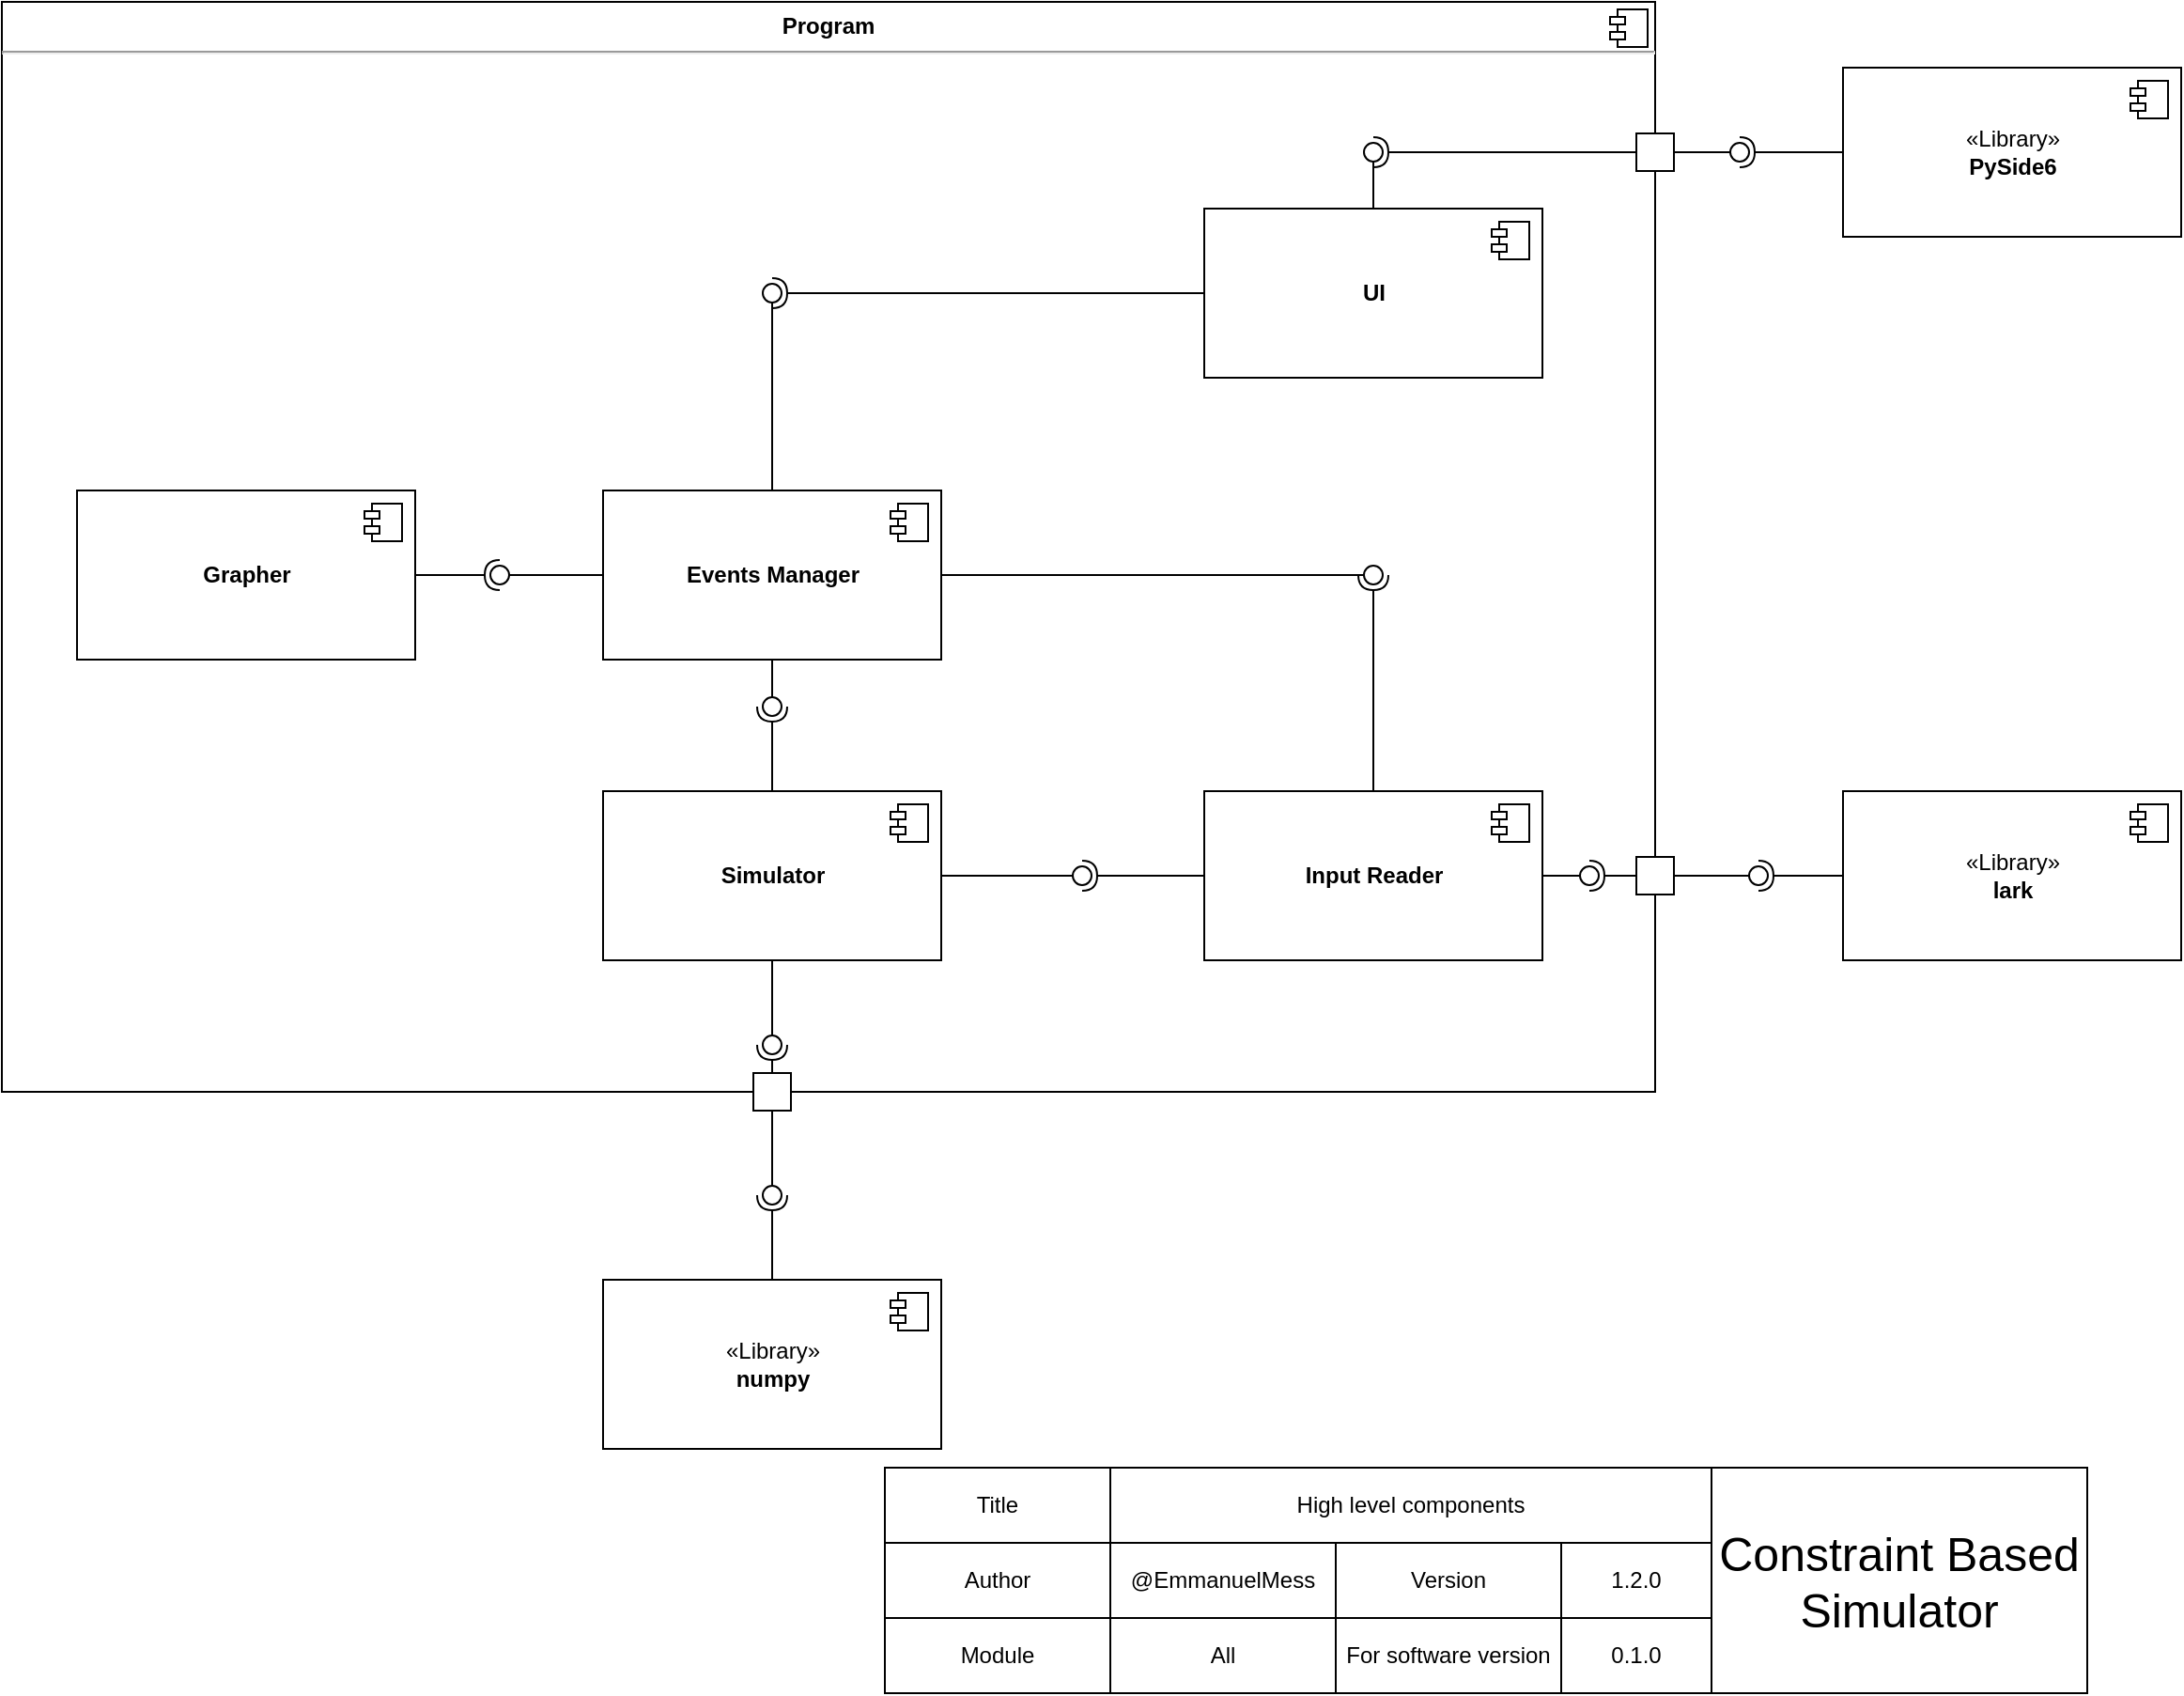 <mxfile version="22.1.18" type="device">
  <diagram name="Page-1" id="5f0bae14-7c28-e335-631c-24af17079c00">
    <mxGraphModel dx="1093" dy="698" grid="1" gridSize="10" guides="1" tooltips="1" connect="1" arrows="1" fold="1" page="1" pageScale="1" pageWidth="1100" pageHeight="850" background="none" math="0" shadow="0">
      <root>
        <mxCell id="0" />
        <mxCell id="1" parent="0" />
        <mxCell id="dtMXtJYD4AQ-HGGYrg1l-43" value="&lt;p style=&quot;margin:0px;margin-top:6px;text-align:center;&quot;&gt;&lt;b&gt;Program&lt;/b&gt;&lt;/p&gt;&lt;hr&gt;&lt;p style=&quot;margin:0px;margin-left:8px;&quot;&gt;&lt;br&gt;&lt;/p&gt;" style="align=left;overflow=fill;html=1;dropTarget=0;shadow=0;fillColor=default;" parent="1" vertex="1">
          <mxGeometry x="130" y="60" width="880" height="580" as="geometry" />
        </mxCell>
        <mxCell id="dtMXtJYD4AQ-HGGYrg1l-44" value="" style="shape=component;jettyWidth=8;jettyHeight=4;" parent="dtMXtJYD4AQ-HGGYrg1l-43" vertex="1">
          <mxGeometry x="1" width="20" height="20" relative="1" as="geometry">
            <mxPoint x="-24" y="4" as="offset" />
          </mxGeometry>
        </mxCell>
        <mxCell id="dtMXtJYD4AQ-HGGYrg1l-8" value="&lt;b&gt;UI&lt;/b&gt;" style="html=1;dropTarget=0;" parent="1" vertex="1">
          <mxGeometry x="770" y="170" width="180" height="90" as="geometry" />
        </mxCell>
        <mxCell id="dtMXtJYD4AQ-HGGYrg1l-9" value="" style="shape=module;jettyWidth=8;jettyHeight=4;" parent="dtMXtJYD4AQ-HGGYrg1l-8" vertex="1">
          <mxGeometry x="1" width="20" height="20" relative="1" as="geometry">
            <mxPoint x="-27" y="7" as="offset" />
          </mxGeometry>
        </mxCell>
        <mxCell id="dtMXtJYD4AQ-HGGYrg1l-12" value="«Library»&lt;br&gt;&lt;b&gt;PySide6&lt;/b&gt;" style="html=1;dropTarget=0;" parent="1" vertex="1">
          <mxGeometry x="1110" y="95" width="180" height="90" as="geometry" />
        </mxCell>
        <mxCell id="dtMXtJYD4AQ-HGGYrg1l-13" value="" style="shape=module;jettyWidth=8;jettyHeight=4;" parent="dtMXtJYD4AQ-HGGYrg1l-12" vertex="1">
          <mxGeometry x="1" width="20" height="20" relative="1" as="geometry">
            <mxPoint x="-27" y="7" as="offset" />
          </mxGeometry>
        </mxCell>
        <mxCell id="dtMXtJYD4AQ-HGGYrg1l-19" value="" style="rounded=0;orthogonalLoop=1;jettySize=auto;html=1;endArrow=none;endFill=0;sketch=0;sourcePerimeterSpacing=0;targetPerimeterSpacing=0;" parent="1" source="_Iwol62PLSE2KKWXIreL-1" target="dtMXtJYD4AQ-HGGYrg1l-21" edge="1">
          <mxGeometry relative="1" as="geometry">
            <mxPoint x="750" y="345" as="sourcePoint" />
          </mxGeometry>
        </mxCell>
        <mxCell id="dtMXtJYD4AQ-HGGYrg1l-20" value="" style="rounded=0;orthogonalLoop=1;jettySize=auto;html=1;endArrow=halfCircle;endFill=0;entryX=0.5;entryY=0.5;endSize=6;strokeWidth=1;sketch=0;" parent="1" source="dtMXtJYD4AQ-HGGYrg1l-8" target="dtMXtJYD4AQ-HGGYrg1l-21" edge="1">
          <mxGeometry relative="1" as="geometry">
            <mxPoint x="320" y="320" as="sourcePoint" />
          </mxGeometry>
        </mxCell>
        <mxCell id="dtMXtJYD4AQ-HGGYrg1l-21" value="" style="ellipse;whiteSpace=wrap;html=1;align=center;aspect=fixed;resizable=0;points=[];outlineConnect=0;sketch=0;direction=south;" parent="1" vertex="1">
          <mxGeometry x="535" y="210" width="10" height="10" as="geometry" />
        </mxCell>
        <mxCell id="dtMXtJYD4AQ-HGGYrg1l-22" value="&lt;b&gt;Simulator&lt;/b&gt;" style="html=1;dropTarget=0;" parent="1" vertex="1">
          <mxGeometry x="450" y="480" width="180" height="90" as="geometry" />
        </mxCell>
        <mxCell id="dtMXtJYD4AQ-HGGYrg1l-23" value="" style="shape=module;jettyWidth=8;jettyHeight=4;" parent="dtMXtJYD4AQ-HGGYrg1l-22" vertex="1">
          <mxGeometry x="1" width="20" height="20" relative="1" as="geometry">
            <mxPoint x="-27" y="7" as="offset" />
          </mxGeometry>
        </mxCell>
        <mxCell id="dtMXtJYD4AQ-HGGYrg1l-25" value="" style="rounded=0;orthogonalLoop=1;jettySize=auto;html=1;endArrow=none;endFill=0;sketch=0;sourcePerimeterSpacing=0;targetPerimeterSpacing=0;exitX=0.5;exitY=1;exitDx=0;exitDy=0;" parent="1" source="_Iwol62PLSE2KKWXIreL-1" target="dtMXtJYD4AQ-HGGYrg1l-27" edge="1">
          <mxGeometry relative="1" as="geometry">
            <mxPoint x="540" y="410" as="sourcePoint" />
          </mxGeometry>
        </mxCell>
        <mxCell id="dtMXtJYD4AQ-HGGYrg1l-26" value="" style="rounded=0;orthogonalLoop=1;jettySize=auto;html=1;endArrow=halfCircle;endFill=0;entryX=0.5;entryY=0.5;endSize=6;strokeWidth=1;sketch=0;" parent="1" source="dtMXtJYD4AQ-HGGYrg1l-22" target="dtMXtJYD4AQ-HGGYrg1l-27" edge="1">
          <mxGeometry relative="1" as="geometry">
            <mxPoint x="790" y="345" as="sourcePoint" />
          </mxGeometry>
        </mxCell>
        <mxCell id="dtMXtJYD4AQ-HGGYrg1l-27" value="" style="ellipse;whiteSpace=wrap;html=1;align=center;aspect=fixed;resizable=0;points=[];outlineConnect=0;sketch=0;" parent="1" vertex="1">
          <mxGeometry x="535" y="430" width="10" height="10" as="geometry" />
        </mxCell>
        <mxCell id="dtMXtJYD4AQ-HGGYrg1l-28" value="&lt;b&gt;Input Reader&lt;/b&gt;" style="html=1;dropTarget=0;" parent="1" vertex="1">
          <mxGeometry x="770" y="480" width="180" height="90" as="geometry" />
        </mxCell>
        <mxCell id="dtMXtJYD4AQ-HGGYrg1l-29" value="" style="shape=module;jettyWidth=8;jettyHeight=4;" parent="dtMXtJYD4AQ-HGGYrg1l-28" vertex="1">
          <mxGeometry x="1" width="20" height="20" relative="1" as="geometry">
            <mxPoint x="-27" y="7" as="offset" />
          </mxGeometry>
        </mxCell>
        <mxCell id="dtMXtJYD4AQ-HGGYrg1l-30" value="" style="rounded=0;orthogonalLoop=1;jettySize=auto;html=1;endArrow=none;endFill=0;sketch=0;sourcePerimeterSpacing=0;targetPerimeterSpacing=0;" parent="1" source="dtMXtJYD4AQ-HGGYrg1l-22" target="dtMXtJYD4AQ-HGGYrg1l-32" edge="1">
          <mxGeometry relative="1" as="geometry">
            <mxPoint x="590" y="345" as="sourcePoint" />
            <Array as="points" />
          </mxGeometry>
        </mxCell>
        <mxCell id="dtMXtJYD4AQ-HGGYrg1l-31" value="" style="rounded=0;orthogonalLoop=1;jettySize=auto;html=1;endArrow=halfCircle;endFill=0;entryX=0.5;entryY=0.5;endSize=6;strokeWidth=1;sketch=0;" parent="1" source="dtMXtJYD4AQ-HGGYrg1l-28" target="dtMXtJYD4AQ-HGGYrg1l-32" edge="1">
          <mxGeometry relative="1" as="geometry">
            <mxPoint x="570" y="345" as="sourcePoint" />
            <Array as="points">
              <mxPoint x="740" y="525" />
            </Array>
          </mxGeometry>
        </mxCell>
        <mxCell id="dtMXtJYD4AQ-HGGYrg1l-32" value="" style="ellipse;whiteSpace=wrap;html=1;align=center;aspect=fixed;resizable=0;points=[];outlineConnect=0;sketch=0;" parent="1" vertex="1">
          <mxGeometry x="700" y="520" width="10" height="10" as="geometry" />
        </mxCell>
        <mxCell id="dtMXtJYD4AQ-HGGYrg1l-33" value="«Library»&lt;br&gt;&lt;b&gt;numpy&lt;/b&gt;" style="html=1;dropTarget=0;" parent="1" vertex="1">
          <mxGeometry x="450" y="740" width="180" height="90" as="geometry" />
        </mxCell>
        <mxCell id="dtMXtJYD4AQ-HGGYrg1l-34" value="" style="shape=module;jettyWidth=8;jettyHeight=4;" parent="dtMXtJYD4AQ-HGGYrg1l-33" vertex="1">
          <mxGeometry x="1" width="20" height="20" relative="1" as="geometry">
            <mxPoint x="-27" y="7" as="offset" />
          </mxGeometry>
        </mxCell>
        <mxCell id="dtMXtJYD4AQ-HGGYrg1l-38" value="«Library»&lt;br&gt;&lt;b&gt;lark&lt;/b&gt;" style="html=1;dropTarget=0;" parent="1" vertex="1">
          <mxGeometry x="1110" y="480" width="180" height="90" as="geometry" />
        </mxCell>
        <mxCell id="dtMXtJYD4AQ-HGGYrg1l-39" value="" style="shape=module;jettyWidth=8;jettyHeight=4;" parent="dtMXtJYD4AQ-HGGYrg1l-38" vertex="1">
          <mxGeometry x="1" width="20" height="20" relative="1" as="geometry">
            <mxPoint x="-27" y="7" as="offset" />
          </mxGeometry>
        </mxCell>
        <mxCell id="dtMXtJYD4AQ-HGGYrg1l-48" value="" style="html=1;rounded=0;fillColor=default;" parent="1" vertex="1">
          <mxGeometry x="1000" y="130" width="20" height="20" as="geometry" />
        </mxCell>
        <mxCell id="dtMXtJYD4AQ-HGGYrg1l-54" value="" style="html=1;rounded=0;fillColor=default;" parent="1" vertex="1">
          <mxGeometry x="1000" y="515" width="20" height="20" as="geometry" />
        </mxCell>
        <mxCell id="dtMXtJYD4AQ-HGGYrg1l-58" value="" style="html=1;rounded=0;fillColor=default;" parent="1" vertex="1">
          <mxGeometry x="530" y="630" width="20" height="20" as="geometry" />
        </mxCell>
        <mxCell id="dtMXtJYD4AQ-HGGYrg1l-70" value="" style="rounded=0;orthogonalLoop=1;jettySize=auto;html=1;endArrow=none;endFill=0;sketch=0;sourcePerimeterSpacing=0;targetPerimeterSpacing=0;" parent="1" source="dtMXtJYD4AQ-HGGYrg1l-48" target="dtMXtJYD4AQ-HGGYrg1l-72" edge="1">
          <mxGeometry relative="1" as="geometry">
            <mxPoint x="850" y="405" as="sourcePoint" />
          </mxGeometry>
        </mxCell>
        <mxCell id="dtMXtJYD4AQ-HGGYrg1l-71" value="" style="rounded=0;orthogonalLoop=1;jettySize=auto;html=1;endArrow=halfCircle;endFill=0;entryX=0.5;entryY=0.5;endSize=6;strokeWidth=1;sketch=0;" parent="1" source="dtMXtJYD4AQ-HGGYrg1l-12" target="dtMXtJYD4AQ-HGGYrg1l-72" edge="1">
          <mxGeometry relative="1" as="geometry">
            <mxPoint x="890" y="405" as="sourcePoint" />
          </mxGeometry>
        </mxCell>
        <mxCell id="dtMXtJYD4AQ-HGGYrg1l-72" value="" style="ellipse;whiteSpace=wrap;html=1;align=center;aspect=fixed;resizable=0;points=[];outlineConnect=0;sketch=0;fillColor=default;" parent="1" vertex="1">
          <mxGeometry x="1050" y="135" width="10" height="10" as="geometry" />
        </mxCell>
        <mxCell id="dtMXtJYD4AQ-HGGYrg1l-73" value="" style="rounded=0;orthogonalLoop=1;jettySize=auto;html=1;endArrow=none;endFill=0;sketch=0;sourcePerimeterSpacing=0;targetPerimeterSpacing=0;" parent="1" source="dtMXtJYD4AQ-HGGYrg1l-54" target="dtMXtJYD4AQ-HGGYrg1l-75" edge="1">
          <mxGeometry relative="1" as="geometry">
            <mxPoint x="1040" y="490" as="sourcePoint" />
          </mxGeometry>
        </mxCell>
        <mxCell id="dtMXtJYD4AQ-HGGYrg1l-74" value="" style="rounded=0;orthogonalLoop=1;jettySize=auto;html=1;endArrow=halfCircle;endFill=0;entryX=0.5;entryY=0.5;endSize=6;strokeWidth=1;sketch=0;" parent="1" source="dtMXtJYD4AQ-HGGYrg1l-38" target="dtMXtJYD4AQ-HGGYrg1l-75" edge="1">
          <mxGeometry relative="1" as="geometry">
            <mxPoint x="1120" y="130" as="sourcePoint" />
          </mxGeometry>
        </mxCell>
        <mxCell id="dtMXtJYD4AQ-HGGYrg1l-75" value="" style="ellipse;whiteSpace=wrap;html=1;align=center;aspect=fixed;resizable=0;points=[];outlineConnect=0;sketch=0;fillColor=default;" parent="1" vertex="1">
          <mxGeometry x="1060" y="520" width="10" height="10" as="geometry" />
        </mxCell>
        <mxCell id="dtMXtJYD4AQ-HGGYrg1l-76" value="" style="rounded=0;orthogonalLoop=1;jettySize=auto;html=1;endArrow=none;endFill=0;sketch=0;sourcePerimeterSpacing=0;targetPerimeterSpacing=0;" parent="1" source="dtMXtJYD4AQ-HGGYrg1l-58" target="dtMXtJYD4AQ-HGGYrg1l-78" edge="1">
          <mxGeometry relative="1" as="geometry">
            <mxPoint x="575" y="670" as="sourcePoint" />
          </mxGeometry>
        </mxCell>
        <mxCell id="dtMXtJYD4AQ-HGGYrg1l-77" value="" style="rounded=0;orthogonalLoop=1;jettySize=auto;html=1;endArrow=halfCircle;endFill=0;entryX=0.5;entryY=0.5;endSize=6;strokeWidth=1;sketch=0;" parent="1" source="dtMXtJYD4AQ-HGGYrg1l-33" target="dtMXtJYD4AQ-HGGYrg1l-78" edge="1">
          <mxGeometry relative="1" as="geometry">
            <mxPoint x="1115" y="190" as="sourcePoint" />
          </mxGeometry>
        </mxCell>
        <mxCell id="dtMXtJYD4AQ-HGGYrg1l-78" value="" style="ellipse;whiteSpace=wrap;html=1;align=center;aspect=fixed;resizable=0;points=[];outlineConnect=0;sketch=0;fillColor=default;" parent="1" vertex="1">
          <mxGeometry x="535" y="690" width="10" height="10" as="geometry" />
        </mxCell>
        <mxCell id="_Iwol62PLSE2KKWXIreL-1" value="&lt;b&gt;Events Manager&lt;/b&gt;" style="html=1;dropTarget=0;" parent="1" vertex="1">
          <mxGeometry x="450" y="320" width="180" height="90" as="geometry" />
        </mxCell>
        <mxCell id="_Iwol62PLSE2KKWXIreL-2" value="" style="shape=module;jettyWidth=8;jettyHeight=4;" parent="_Iwol62PLSE2KKWXIreL-1" vertex="1">
          <mxGeometry x="1" width="20" height="20" relative="1" as="geometry">
            <mxPoint x="-27" y="7" as="offset" />
          </mxGeometry>
        </mxCell>
        <mxCell id="_Iwol62PLSE2KKWXIreL-3" value="&lt;b&gt;Grapher&lt;/b&gt;" style="html=1;dropTarget=0;" parent="1" vertex="1">
          <mxGeometry x="170" y="320" width="180" height="90" as="geometry" />
        </mxCell>
        <mxCell id="_Iwol62PLSE2KKWXIreL-4" value="" style="shape=module;jettyWidth=8;jettyHeight=4;" parent="_Iwol62PLSE2KKWXIreL-3" vertex="1">
          <mxGeometry x="1" width="20" height="20" relative="1" as="geometry">
            <mxPoint x="-27" y="7" as="offset" />
          </mxGeometry>
        </mxCell>
        <mxCell id="_Iwol62PLSE2KKWXIreL-7" value="" style="rounded=0;orthogonalLoop=1;jettySize=auto;html=1;endArrow=none;endFill=0;sketch=0;sourcePerimeterSpacing=0;targetPerimeterSpacing=0;exitX=0;exitY=0.5;exitDx=0;exitDy=0;" parent="1" source="_Iwol62PLSE2KKWXIreL-1" target="_Iwol62PLSE2KKWXIreL-9" edge="1">
          <mxGeometry relative="1" as="geometry">
            <mxPoint x="530" y="445" as="sourcePoint" />
          </mxGeometry>
        </mxCell>
        <mxCell id="_Iwol62PLSE2KKWXIreL-8" value="" style="rounded=0;orthogonalLoop=1;jettySize=auto;html=1;endArrow=halfCircle;endFill=0;entryX=0.5;entryY=0.5;endSize=6;strokeWidth=1;sketch=0;" parent="1" source="_Iwol62PLSE2KKWXIreL-3" target="_Iwol62PLSE2KKWXIreL-9" edge="1">
          <mxGeometry relative="1" as="geometry">
            <mxPoint x="570" y="445" as="sourcePoint" />
          </mxGeometry>
        </mxCell>
        <mxCell id="_Iwol62PLSE2KKWXIreL-9" value="" style="ellipse;whiteSpace=wrap;html=1;align=center;aspect=fixed;resizable=0;points=[];outlineConnect=0;sketch=0;" parent="1" vertex="1">
          <mxGeometry x="390" y="360" width="10" height="10" as="geometry" />
        </mxCell>
        <mxCell id="_Iwol62PLSE2KKWXIreL-10" value="" style="rounded=0;orthogonalLoop=1;jettySize=auto;html=1;endArrow=none;endFill=0;sketch=0;sourcePerimeterSpacing=0;targetPerimeterSpacing=0;exitX=0.5;exitY=0;exitDx=0;exitDy=0;" parent="1" source="dtMXtJYD4AQ-HGGYrg1l-8" target="_Iwol62PLSE2KKWXIreL-12" edge="1">
          <mxGeometry relative="1" as="geometry">
            <mxPoint x="370" y="385" as="sourcePoint" />
          </mxGeometry>
        </mxCell>
        <mxCell id="_Iwol62PLSE2KKWXIreL-11" value="" style="rounded=0;orthogonalLoop=1;jettySize=auto;html=1;endArrow=halfCircle;endFill=0;entryX=0.5;entryY=0.5;endSize=6;strokeWidth=1;sketch=0;exitX=0;exitY=0.5;exitDx=0;exitDy=0;" parent="1" source="dtMXtJYD4AQ-HGGYrg1l-48" target="_Iwol62PLSE2KKWXIreL-12" edge="1">
          <mxGeometry relative="1" as="geometry">
            <mxPoint x="410" y="385" as="sourcePoint" />
          </mxGeometry>
        </mxCell>
        <mxCell id="_Iwol62PLSE2KKWXIreL-12" value="" style="ellipse;whiteSpace=wrap;html=1;align=center;aspect=fixed;resizable=0;points=[];outlineConnect=0;sketch=0;fillColor=default;" parent="1" vertex="1">
          <mxGeometry x="855" y="135" width="10" height="10" as="geometry" />
        </mxCell>
        <mxCell id="_Iwol62PLSE2KKWXIreL-13" value="" style="rounded=0;orthogonalLoop=1;jettySize=auto;html=1;endArrow=none;endFill=0;sketch=0;sourcePerimeterSpacing=0;targetPerimeterSpacing=0;exitX=1;exitY=0.5;exitDx=0;exitDy=0;" parent="1" source="dtMXtJYD4AQ-HGGYrg1l-28" target="_Iwol62PLSE2KKWXIreL-15" edge="1">
          <mxGeometry relative="1" as="geometry">
            <mxPoint x="490" y="435" as="sourcePoint" />
          </mxGeometry>
        </mxCell>
        <mxCell id="_Iwol62PLSE2KKWXIreL-14" value="" style="rounded=0;orthogonalLoop=1;jettySize=auto;html=1;endArrow=halfCircle;endFill=0;entryX=0.5;entryY=0.5;endSize=6;strokeWidth=1;sketch=0;exitX=0;exitY=0.5;exitDx=0;exitDy=0;" parent="1" source="dtMXtJYD4AQ-HGGYrg1l-54" target="_Iwol62PLSE2KKWXIreL-15" edge="1">
          <mxGeometry relative="1" as="geometry">
            <mxPoint x="530" y="415" as="sourcePoint" />
          </mxGeometry>
        </mxCell>
        <mxCell id="_Iwol62PLSE2KKWXIreL-15" value="" style="ellipse;whiteSpace=wrap;html=1;align=center;aspect=fixed;resizable=0;points=[];outlineConnect=0;sketch=0;fillColor=default;" parent="1" vertex="1">
          <mxGeometry x="970" y="520" width="10" height="10" as="geometry" />
        </mxCell>
        <mxCell id="MTufG0IwYqVj2-tdwVs2-1" value="Title" style="rounded=0;whiteSpace=wrap;html=1;" parent="1" vertex="1">
          <mxGeometry x="600" y="840" width="120" height="40" as="geometry" />
        </mxCell>
        <mxCell id="MTufG0IwYqVj2-tdwVs2-2" value="High level components" style="rounded=0;whiteSpace=wrap;html=1;" parent="1" vertex="1">
          <mxGeometry x="720.0" y="840" width="320" height="40" as="geometry" />
        </mxCell>
        <mxCell id="MTufG0IwYqVj2-tdwVs2-3" value="Module" style="rounded=0;whiteSpace=wrap;html=1;" parent="1" vertex="1">
          <mxGeometry x="600" y="920" width="120" height="40" as="geometry" />
        </mxCell>
        <mxCell id="MTufG0IwYqVj2-tdwVs2-4" value="Author" style="rounded=0;whiteSpace=wrap;html=1;" parent="1" vertex="1">
          <mxGeometry x="600" y="880" width="120" height="40" as="geometry" />
        </mxCell>
        <mxCell id="MTufG0IwYqVj2-tdwVs2-5" value="@EmmanuelMess" style="rounded=0;whiteSpace=wrap;html=1;" parent="1" vertex="1">
          <mxGeometry x="720.0" y="880" width="120" height="40" as="geometry" />
        </mxCell>
        <mxCell id="MTufG0IwYqVj2-tdwVs2-6" value="All" style="rounded=0;whiteSpace=wrap;html=1;" parent="1" vertex="1">
          <mxGeometry x="720.0" y="920" width="120" height="40" as="geometry" />
        </mxCell>
        <mxCell id="MTufG0IwYqVj2-tdwVs2-7" value="Version" style="rounded=0;whiteSpace=wrap;html=1;" parent="1" vertex="1">
          <mxGeometry x="840.0" y="880" width="120" height="40" as="geometry" />
        </mxCell>
        <mxCell id="MTufG0IwYqVj2-tdwVs2-8" value="&lt;font style=&quot;font-size: 25px;&quot;&gt;Constraint Based Simulator&lt;/font&gt;" style="rounded=0;whiteSpace=wrap;html=1;" parent="1" vertex="1">
          <mxGeometry x="1040" y="840" width="200" height="120" as="geometry" />
        </mxCell>
        <mxCell id="MTufG0IwYqVj2-tdwVs2-9" value="1.2.0" style="rounded=0;whiteSpace=wrap;html=1;" parent="1" vertex="1">
          <mxGeometry x="960.0" y="880" width="80" height="40" as="geometry" />
        </mxCell>
        <mxCell id="MTufG0IwYqVj2-tdwVs2-10" value="For software version" style="rounded=0;whiteSpace=wrap;html=1;" parent="1" vertex="1">
          <mxGeometry x="840.0" y="920" width="120" height="40" as="geometry" />
        </mxCell>
        <mxCell id="MTufG0IwYqVj2-tdwVs2-11" value="0.1.0" style="rounded=0;whiteSpace=wrap;html=1;" parent="1" vertex="1">
          <mxGeometry x="960.0" y="920" width="80" height="40" as="geometry" />
        </mxCell>
        <mxCell id="2ZhggpILNKg5NtlXd1R4-4" value="" style="rounded=0;orthogonalLoop=1;jettySize=auto;html=1;endArrow=none;endFill=0;sketch=0;sourcePerimeterSpacing=0;targetPerimeterSpacing=0;exitX=0.5;exitY=1;exitDx=0;exitDy=0;" parent="1" source="dtMXtJYD4AQ-HGGYrg1l-22" target="2ZhggpILNKg5NtlXd1R4-6" edge="1">
          <mxGeometry relative="1" as="geometry">
            <mxPoint x="540" y="590" as="sourcePoint" />
          </mxGeometry>
        </mxCell>
        <mxCell id="2ZhggpILNKg5NtlXd1R4-5" value="" style="rounded=0;orthogonalLoop=1;jettySize=auto;html=1;endArrow=halfCircle;endFill=0;entryX=0.5;entryY=0.5;endSize=6;strokeWidth=1;sketch=0;" parent="1" target="2ZhggpILNKg5NtlXd1R4-6" edge="1">
          <mxGeometry relative="1" as="geometry">
            <mxPoint x="540" y="630" as="sourcePoint" />
          </mxGeometry>
        </mxCell>
        <mxCell id="2ZhggpILNKg5NtlXd1R4-6" value="" style="ellipse;whiteSpace=wrap;html=1;align=center;aspect=fixed;resizable=0;points=[];outlineConnect=0;sketch=0;fillColor=default;" parent="1" vertex="1">
          <mxGeometry x="535" y="610" width="10" height="10" as="geometry" />
        </mxCell>
        <mxCell id="2ZhggpILNKg5NtlXd1R4-15" value="" style="rounded=0;orthogonalLoop=1;jettySize=auto;html=1;endArrow=none;endFill=0;sketch=0;sourcePerimeterSpacing=0;targetPerimeterSpacing=0;" parent="1" source="_Iwol62PLSE2KKWXIreL-1" target="2ZhggpILNKg5NtlXd1R4-17" edge="1">
          <mxGeometry relative="1" as="geometry">
            <mxPoint x="860" y="410" as="sourcePoint" />
          </mxGeometry>
        </mxCell>
        <mxCell id="2ZhggpILNKg5NtlXd1R4-16" value="" style="rounded=0;orthogonalLoop=1;jettySize=auto;html=1;endArrow=halfCircle;endFill=0;entryX=0.5;entryY=0.5;endSize=6;strokeWidth=1;sketch=0;exitX=0.5;exitY=0;exitDx=0;exitDy=0;" parent="1" source="dtMXtJYD4AQ-HGGYrg1l-28" target="2ZhggpILNKg5NtlXd1R4-17" edge="1">
          <mxGeometry relative="1" as="geometry">
            <mxPoint x="910" y="455" as="sourcePoint" />
          </mxGeometry>
        </mxCell>
        <mxCell id="2ZhggpILNKg5NtlXd1R4-17" value="" style="ellipse;whiteSpace=wrap;html=1;align=center;aspect=fixed;resizable=0;points=[];outlineConnect=0;sketch=0;fillColor=default;" parent="1" vertex="1">
          <mxGeometry x="855" y="360" width="10" height="10" as="geometry" />
        </mxCell>
      </root>
    </mxGraphModel>
  </diagram>
</mxfile>

